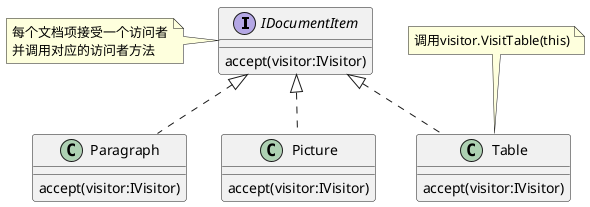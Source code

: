@startuml
interface IDocumentItem {
    accept(visitor:IVisitor)
}
note left:每个文档项接受一个访问者\n并调用对应的访问者方法
class Paragraph{
    accept(visitor:IVisitor)
}

class Picture{
    accept(visitor:IVisitor)
}

class Table{
    accept(visitor:IVisitor)
}
note top of Table:调用visitor.VisitTable(this)
IDocumentItem<|..Paragraph
IDocumentItem<|..Picture
IDocumentItem<|..Table
@enduml

@startuml
interface IVisitor {
    renderParagraph(paragraph:Paragraph)
    renderPicture(picture:Picture)
    renderTable(table:Table)
}
note left:每个访问者提供了渲染任何文档的方法
class Render{
    renderParagraph(paragraph:Paragraph)
    renderPicture(picture:Picture)
    renderTable(table:Table)
}

class ScreenReader{
    renderParagraph(paragraph:Paragraph)
    renderPicture(picture:Picture)
    renderTable(table:Table)
}

IVisitor<|.. Render
IVisitor<|.. ScreenReader

@enduml
